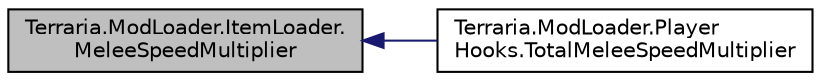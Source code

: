digraph "Terraria.ModLoader.ItemLoader.MeleeSpeedMultiplier"
{
  edge [fontname="Helvetica",fontsize="10",labelfontname="Helvetica",labelfontsize="10"];
  node [fontname="Helvetica",fontsize="10",shape=record];
  rankdir="LR";
  Node206 [label="Terraria.ModLoader.ItemLoader.\lMeleeSpeedMultiplier",height=0.2,width=0.4,color="black", fillcolor="grey75", style="filled", fontcolor="black"];
  Node206 -> Node207 [dir="back",color="midnightblue",fontsize="10",style="solid",fontname="Helvetica"];
  Node207 [label="Terraria.ModLoader.Player\lHooks.TotalMeleeSpeedMultiplier",height=0.2,width=0.4,color="black", fillcolor="white", style="filled",URL="$class_terraria_1_1_mod_loader_1_1_player_hooks.html#a1a227129a4dd20d9076a3f2cef375d5f"];
}
